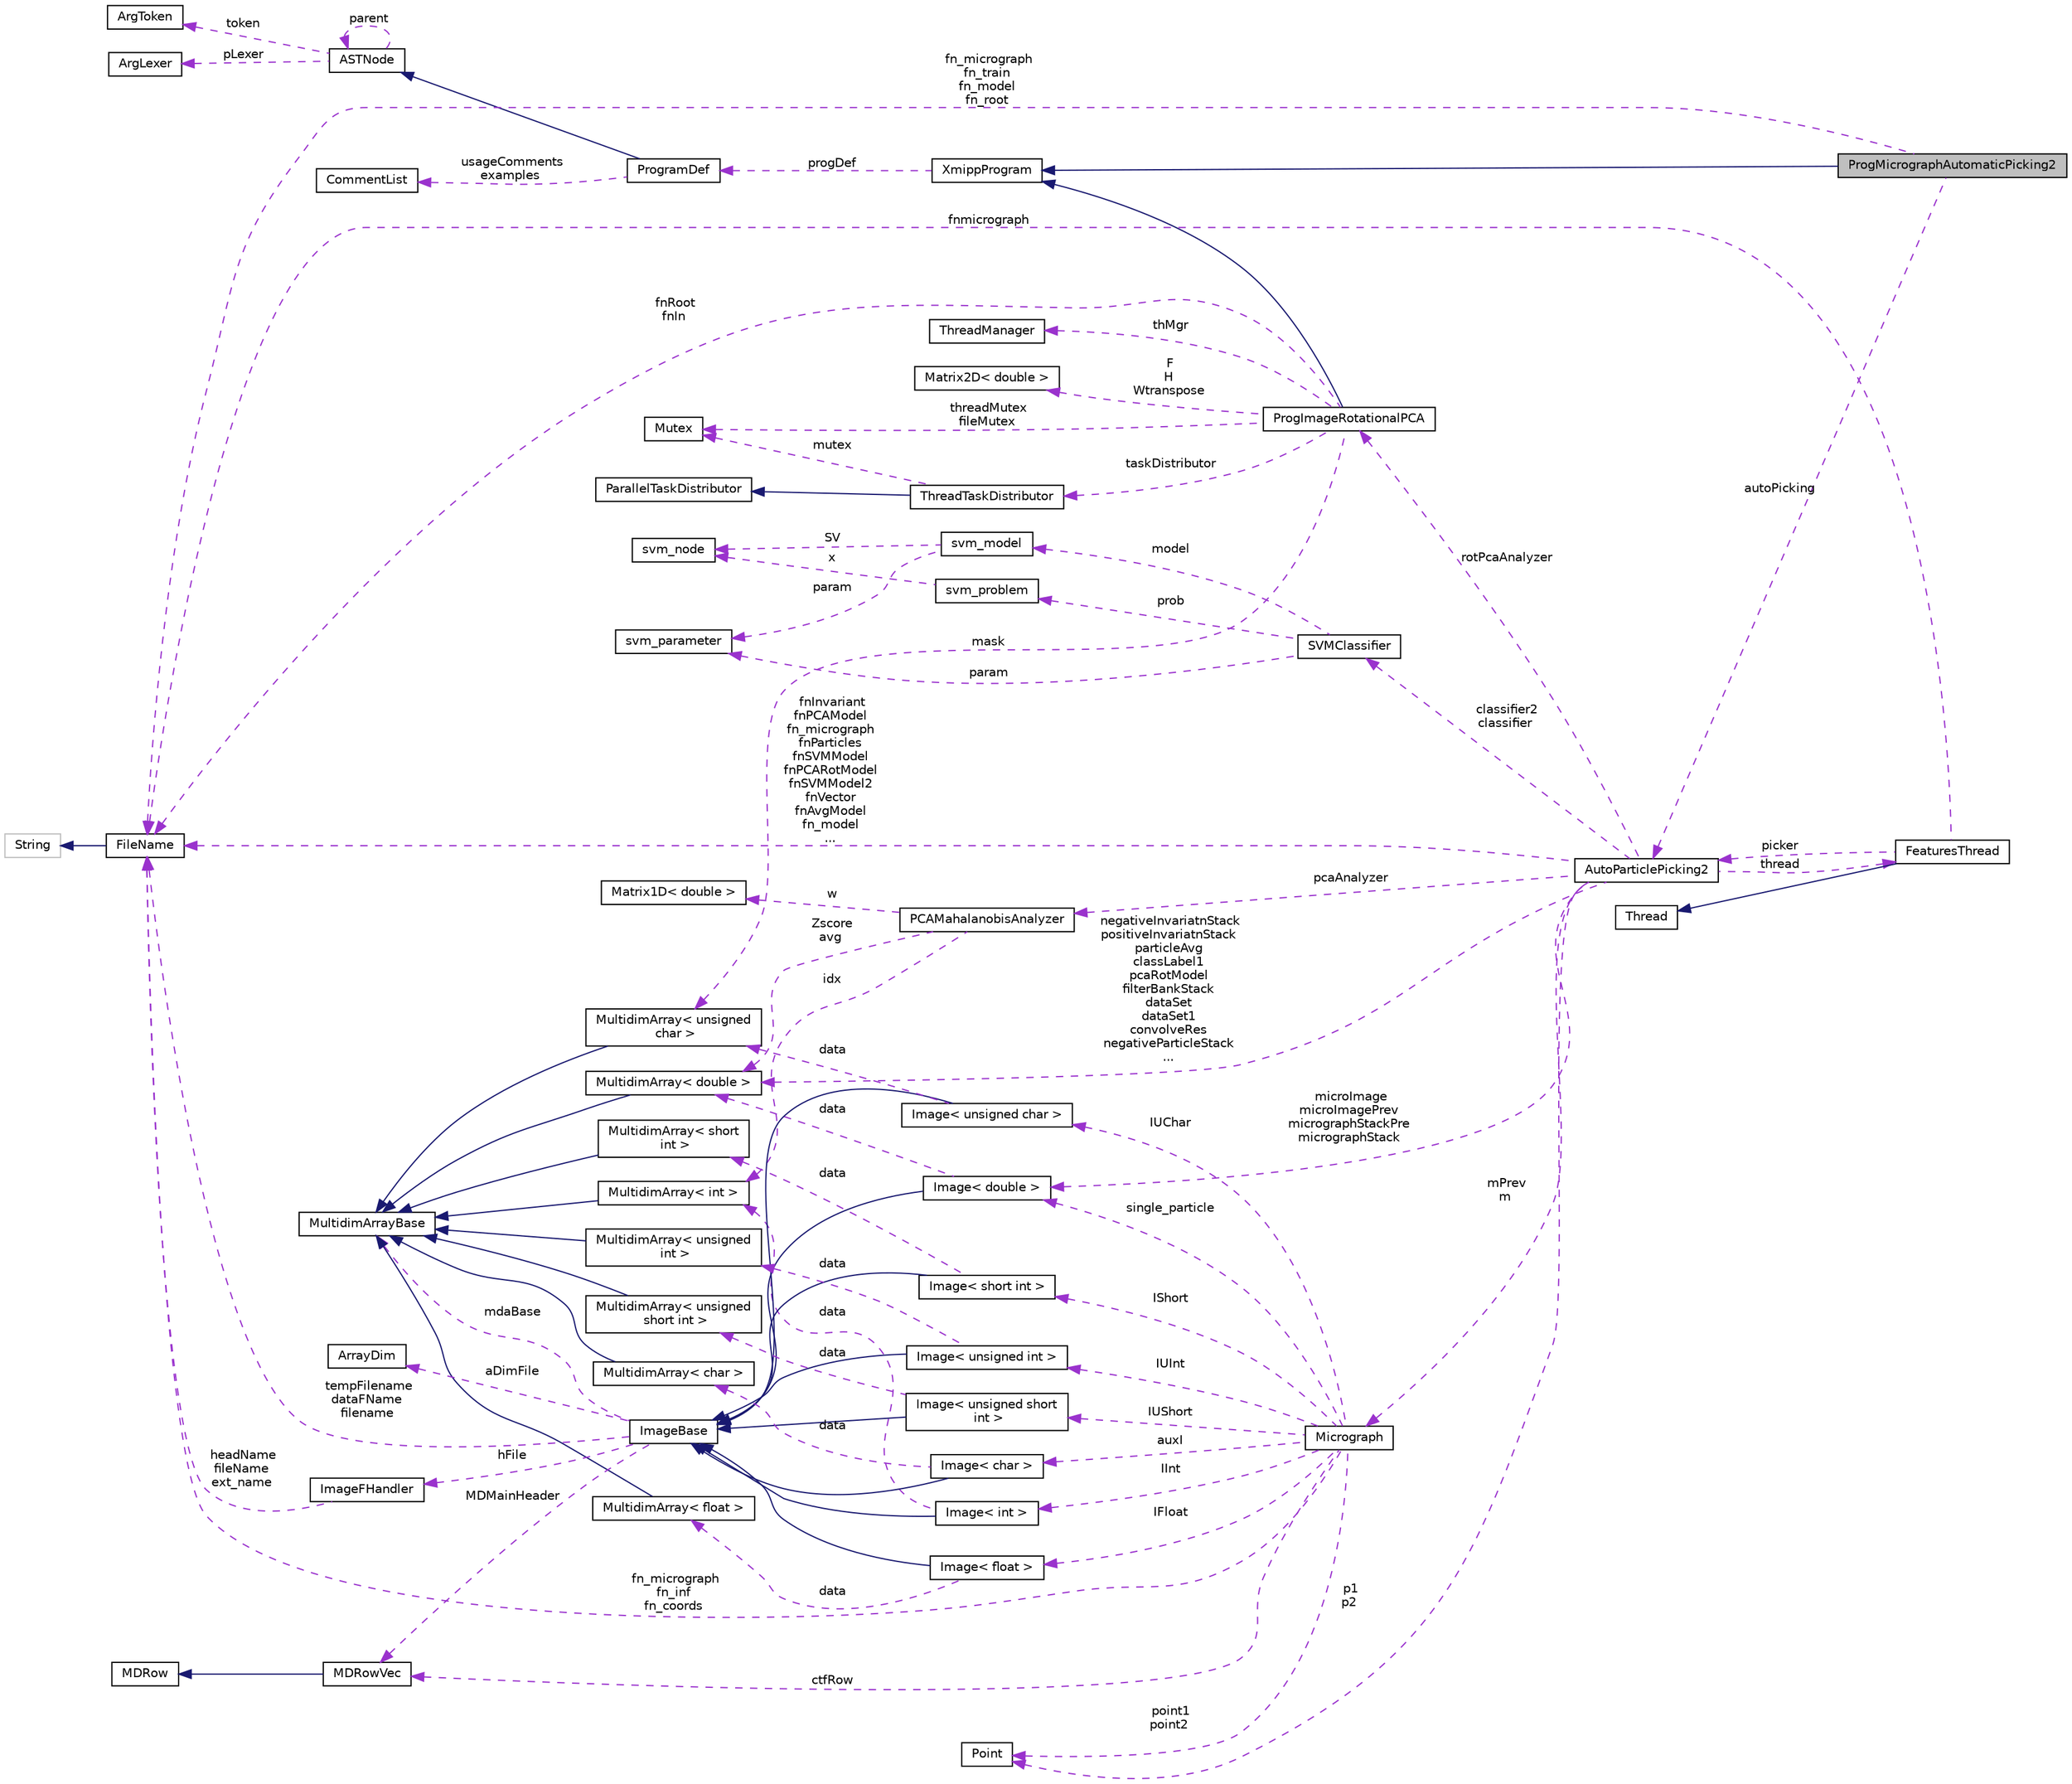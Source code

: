 digraph "ProgMicrographAutomaticPicking2"
{
  edge [fontname="Helvetica",fontsize="10",labelfontname="Helvetica",labelfontsize="10"];
  node [fontname="Helvetica",fontsize="10",shape=record];
  rankdir="LR";
  Node2 [label="ProgMicrographAutomaticPicking2",height=0.2,width=0.4,color="black", fillcolor="grey75", style="filled", fontcolor="black"];
  Node3 -> Node2 [dir="back",color="midnightblue",fontsize="10",style="solid",fontname="Helvetica"];
  Node3 [label="XmippProgram",height=0.2,width=0.4,color="black", fillcolor="white", style="filled",URL="$classXmippProgram.html"];
  Node4 -> Node3 [dir="back",color="darkorchid3",fontsize="10",style="dashed",label=" progDef" ,fontname="Helvetica"];
  Node4 [label="ProgramDef",height=0.2,width=0.4,color="black", fillcolor="white", style="filled",URL="$classProgramDef.html"];
  Node5 -> Node4 [dir="back",color="midnightblue",fontsize="10",style="solid",fontname="Helvetica"];
  Node5 [label="ASTNode",height=0.2,width=0.4,color="black", fillcolor="white", style="filled",URL="$classASTNode.html"];
  Node6 -> Node5 [dir="back",color="darkorchid3",fontsize="10",style="dashed",label=" token" ,fontname="Helvetica"];
  Node6 [label="ArgToken",height=0.2,width=0.4,color="black", fillcolor="white", style="filled",URL="$classArgToken.html"];
  Node7 -> Node5 [dir="back",color="darkorchid3",fontsize="10",style="dashed",label=" pLexer" ,fontname="Helvetica"];
  Node7 [label="ArgLexer",height=0.2,width=0.4,color="black", fillcolor="white", style="filled",URL="$classArgLexer.html"];
  Node5 -> Node5 [dir="back",color="darkorchid3",fontsize="10",style="dashed",label=" parent" ,fontname="Helvetica"];
  Node8 -> Node4 [dir="back",color="darkorchid3",fontsize="10",style="dashed",label=" usageComments\nexamples" ,fontname="Helvetica"];
  Node8 [label="CommentList",height=0.2,width=0.4,color="black", fillcolor="white", style="filled",URL="$classCommentList.html"];
  Node9 -> Node2 [dir="back",color="darkorchid3",fontsize="10",style="dashed",label=" autoPicking" ,fontname="Helvetica"];
  Node9 [label="AutoParticlePicking2",height=0.2,width=0.4,color="black", fillcolor="white", style="filled",URL="$classAutoParticlePicking2.html"];
  Node10 -> Node9 [dir="back",color="darkorchid3",fontsize="10",style="dashed",label=" pcaAnalyzer" ,fontname="Helvetica"];
  Node10 [label="PCAMahalanobisAnalyzer",height=0.2,width=0.4,color="black", fillcolor="white", style="filled",URL="$classPCAMahalanobisAnalyzer.html"];
  Node11 -> Node10 [dir="back",color="darkorchid3",fontsize="10",style="dashed",label=" w" ,fontname="Helvetica"];
  Node11 [label="Matrix1D\< double \>",height=0.2,width=0.4,color="black", fillcolor="white", style="filled",URL="$classMatrix1D.html"];
  Node12 -> Node10 [dir="back",color="darkorchid3",fontsize="10",style="dashed",label=" Zscore\navg" ,fontname="Helvetica"];
  Node12 [label="MultidimArray\< double \>",height=0.2,width=0.4,color="black", fillcolor="white", style="filled",URL="$classMultidimArray.html"];
  Node13 -> Node12 [dir="back",color="midnightblue",fontsize="10",style="solid",fontname="Helvetica"];
  Node13 [label="MultidimArrayBase",height=0.2,width=0.4,color="black", fillcolor="white", style="filled",URL="$classMultidimArrayBase.html"];
  Node14 -> Node10 [dir="back",color="darkorchid3",fontsize="10",style="dashed",label=" idx" ,fontname="Helvetica"];
  Node14 [label="MultidimArray\< int \>",height=0.2,width=0.4,color="black", fillcolor="white", style="filled",URL="$classMultidimArray.html"];
  Node13 -> Node14 [dir="back",color="midnightblue",fontsize="10",style="solid",fontname="Helvetica"];
  Node15 -> Node9 [dir="back",color="darkorchid3",fontsize="10",style="dashed",label=" thread" ,fontname="Helvetica"];
  Node15 [label="FeaturesThread",height=0.2,width=0.4,color="black", fillcolor="white", style="filled",URL="$classFeaturesThread.html"];
  Node16 -> Node15 [dir="back",color="midnightblue",fontsize="10",style="solid",fontname="Helvetica"];
  Node16 [label="Thread",height=0.2,width=0.4,color="black", fillcolor="white", style="filled",URL="$classThread.html"];
  Node9 -> Node15 [dir="back",color="darkorchid3",fontsize="10",style="dashed",label=" picker" ,fontname="Helvetica"];
  Node17 -> Node15 [dir="back",color="darkorchid3",fontsize="10",style="dashed",label=" fnmicrograph" ,fontname="Helvetica"];
  Node17 [label="FileName",height=0.2,width=0.4,color="black", fillcolor="white", style="filled",URL="$classFileName.html"];
  Node18 -> Node17 [dir="back",color="midnightblue",fontsize="10",style="solid",fontname="Helvetica"];
  Node18 [label="String",height=0.2,width=0.4,color="grey75", fillcolor="white", style="filled"];
  Node19 -> Node9 [dir="back",color="darkorchid3",fontsize="10",style="dashed",label=" classifier2\nclassifier" ,fontname="Helvetica"];
  Node19 [label="SVMClassifier",height=0.2,width=0.4,color="black", fillcolor="white", style="filled",URL="$classSVMClassifier.html"];
  Node20 -> Node19 [dir="back",color="darkorchid3",fontsize="10",style="dashed",label=" prob" ,fontname="Helvetica"];
  Node20 [label="svm_problem",height=0.2,width=0.4,color="black", fillcolor="white", style="filled",URL="$structsvm__problem.html"];
  Node21 -> Node20 [dir="back",color="darkorchid3",fontsize="10",style="dashed",label=" x" ,fontname="Helvetica"];
  Node21 [label="svm_node",height=0.2,width=0.4,color="black", fillcolor="white", style="filled",URL="$structsvm__node.html"];
  Node22 -> Node19 [dir="back",color="darkorchid3",fontsize="10",style="dashed",label=" model" ,fontname="Helvetica"];
  Node22 [label="svm_model",height=0.2,width=0.4,color="black", fillcolor="white", style="filled",URL="$structsvm__model.html"];
  Node21 -> Node22 [dir="back",color="darkorchid3",fontsize="10",style="dashed",label=" SV" ,fontname="Helvetica"];
  Node23 -> Node22 [dir="back",color="darkorchid3",fontsize="10",style="dashed",label=" param" ,fontname="Helvetica"];
  Node23 [label="svm_parameter",height=0.2,width=0.4,color="black", fillcolor="white", style="filled",URL="$structsvm__parameter.html"];
  Node23 -> Node19 [dir="back",color="darkorchid3",fontsize="10",style="dashed",label=" param" ,fontname="Helvetica"];
  Node24 -> Node9 [dir="back",color="darkorchid3",fontsize="10",style="dashed",label=" mPrev\nm" ,fontname="Helvetica"];
  Node24 [label="Micrograph",height=0.2,width=0.4,color="black", fillcolor="white", style="filled",URL="$classMicrograph.html"];
  Node25 -> Node24 [dir="back",color="darkorchid3",fontsize="10",style="dashed",label=" auxI" ,fontname="Helvetica"];
  Node25 [label="Image\< char \>",height=0.2,width=0.4,color="black", fillcolor="white", style="filled",URL="$classImage.html"];
  Node26 -> Node25 [dir="back",color="midnightblue",fontsize="10",style="solid",fontname="Helvetica"];
  Node26 [label="ImageBase",height=0.2,width=0.4,color="black", fillcolor="white", style="filled",URL="$classImageBase.html",tooltip="Image base class. "];
  Node13 -> Node26 [dir="back",color="darkorchid3",fontsize="10",style="dashed",label=" mdaBase" ,fontname="Helvetica"];
  Node27 -> Node26 [dir="back",color="darkorchid3",fontsize="10",style="dashed",label=" MDMainHeader" ,fontname="Helvetica"];
  Node27 [label="MDRowVec",height=0.2,width=0.4,color="black", fillcolor="white", style="filled",URL="$classMDRowVec.html"];
  Node28 -> Node27 [dir="back",color="midnightblue",fontsize="10",style="solid",fontname="Helvetica"];
  Node28 [label="MDRow",height=0.2,width=0.4,color="black", fillcolor="white", style="filled",URL="$classMDRow.html"];
  Node29 -> Node26 [dir="back",color="darkorchid3",fontsize="10",style="dashed",label=" hFile" ,fontname="Helvetica"];
  Node29 [label="ImageFHandler",height=0.2,width=0.4,color="black", fillcolor="white", style="filled",URL="$structImageFHandler.html"];
  Node17 -> Node29 [dir="back",color="darkorchid3",fontsize="10",style="dashed",label=" headName\nfileName\next_name" ,fontname="Helvetica"];
  Node30 -> Node26 [dir="back",color="darkorchid3",fontsize="10",style="dashed",label=" aDimFile" ,fontname="Helvetica"];
  Node30 [label="ArrayDim",height=0.2,width=0.4,color="black", fillcolor="white", style="filled",URL="$structArrayDim.html"];
  Node17 -> Node26 [dir="back",color="darkorchid3",fontsize="10",style="dashed",label=" tempFilename\ndataFName\nfilename" ,fontname="Helvetica"];
  Node31 -> Node25 [dir="back",color="darkorchid3",fontsize="10",style="dashed",label=" data" ,fontname="Helvetica"];
  Node31 [label="MultidimArray\< char \>",height=0.2,width=0.4,color="black", fillcolor="white", style="filled",URL="$classMultidimArray.html"];
  Node13 -> Node31 [dir="back",color="midnightblue",fontsize="10",style="solid",fontname="Helvetica"];
  Node32 -> Node24 [dir="back",color="darkorchid3",fontsize="10",style="dashed",label=" IFloat" ,fontname="Helvetica"];
  Node32 [label="Image\< float \>",height=0.2,width=0.4,color="black", fillcolor="white", style="filled",URL="$classImage.html"];
  Node26 -> Node32 [dir="back",color="midnightblue",fontsize="10",style="solid",fontname="Helvetica"];
  Node33 -> Node32 [dir="back",color="darkorchid3",fontsize="10",style="dashed",label=" data" ,fontname="Helvetica"];
  Node33 [label="MultidimArray\< float \>",height=0.2,width=0.4,color="black", fillcolor="white", style="filled",URL="$classMultidimArray.html"];
  Node13 -> Node33 [dir="back",color="midnightblue",fontsize="10",style="solid",fontname="Helvetica"];
  Node34 -> Node24 [dir="back",color="darkorchid3",fontsize="10",style="dashed",label=" IUInt" ,fontname="Helvetica"];
  Node34 [label="Image\< unsigned int \>",height=0.2,width=0.4,color="black", fillcolor="white", style="filled",URL="$classImage.html"];
  Node26 -> Node34 [dir="back",color="midnightblue",fontsize="10",style="solid",fontname="Helvetica"];
  Node35 -> Node34 [dir="back",color="darkorchid3",fontsize="10",style="dashed",label=" data" ,fontname="Helvetica"];
  Node35 [label="MultidimArray\< unsigned\l int \>",height=0.2,width=0.4,color="black", fillcolor="white", style="filled",URL="$classMultidimArray.html"];
  Node13 -> Node35 [dir="back",color="midnightblue",fontsize="10",style="solid",fontname="Helvetica"];
  Node36 -> Node24 [dir="back",color="darkorchid3",fontsize="10",style="dashed",label=" IUShort" ,fontname="Helvetica"];
  Node36 [label="Image\< unsigned short\l int \>",height=0.2,width=0.4,color="black", fillcolor="white", style="filled",URL="$classImage.html"];
  Node26 -> Node36 [dir="back",color="midnightblue",fontsize="10",style="solid",fontname="Helvetica"];
  Node37 -> Node36 [dir="back",color="darkorchid3",fontsize="10",style="dashed",label=" data" ,fontname="Helvetica"];
  Node37 [label="MultidimArray\< unsigned\l short int \>",height=0.2,width=0.4,color="black", fillcolor="white", style="filled",URL="$classMultidimArray.html"];
  Node13 -> Node37 [dir="back",color="midnightblue",fontsize="10",style="solid",fontname="Helvetica"];
  Node38 -> Node24 [dir="back",color="darkorchid3",fontsize="10",style="dashed",label=" single_particle" ,fontname="Helvetica"];
  Node38 [label="Image\< double \>",height=0.2,width=0.4,color="black", fillcolor="white", style="filled",URL="$classImage.html"];
  Node26 -> Node38 [dir="back",color="midnightblue",fontsize="10",style="solid",fontname="Helvetica"];
  Node12 -> Node38 [dir="back",color="darkorchid3",fontsize="10",style="dashed",label=" data" ,fontname="Helvetica"];
  Node39 -> Node24 [dir="back",color="darkorchid3",fontsize="10",style="dashed",label=" IShort" ,fontname="Helvetica"];
  Node39 [label="Image\< short int \>",height=0.2,width=0.4,color="black", fillcolor="white", style="filled",URL="$classImage.html"];
  Node26 -> Node39 [dir="back",color="midnightblue",fontsize="10",style="solid",fontname="Helvetica"];
  Node40 -> Node39 [dir="back",color="darkorchid3",fontsize="10",style="dashed",label=" data" ,fontname="Helvetica"];
  Node40 [label="MultidimArray\< short\l int \>",height=0.2,width=0.4,color="black", fillcolor="white", style="filled",URL="$classMultidimArray.html"];
  Node13 -> Node40 [dir="back",color="midnightblue",fontsize="10",style="solid",fontname="Helvetica"];
  Node41 -> Node24 [dir="back",color="darkorchid3",fontsize="10",style="dashed",label=" point1\npoint2" ,fontname="Helvetica"];
  Node41 [label="Point",height=0.2,width=0.4,color="black", fillcolor="white", style="filled",URL="$structPoint.html"];
  Node42 -> Node24 [dir="back",color="darkorchid3",fontsize="10",style="dashed",label=" IInt" ,fontname="Helvetica"];
  Node42 [label="Image\< int \>",height=0.2,width=0.4,color="black", fillcolor="white", style="filled",URL="$classImage.html"];
  Node26 -> Node42 [dir="back",color="midnightblue",fontsize="10",style="solid",fontname="Helvetica"];
  Node14 -> Node42 [dir="back",color="darkorchid3",fontsize="10",style="dashed",label=" data" ,fontname="Helvetica"];
  Node27 -> Node24 [dir="back",color="darkorchid3",fontsize="10",style="dashed",label=" ctfRow" ,fontname="Helvetica"];
  Node43 -> Node24 [dir="back",color="darkorchid3",fontsize="10",style="dashed",label=" IUChar" ,fontname="Helvetica"];
  Node43 [label="Image\< unsigned char \>",height=0.2,width=0.4,color="black", fillcolor="white", style="filled",URL="$classImage.html"];
  Node26 -> Node43 [dir="back",color="midnightblue",fontsize="10",style="solid",fontname="Helvetica"];
  Node44 -> Node43 [dir="back",color="darkorchid3",fontsize="10",style="dashed",label=" data" ,fontname="Helvetica"];
  Node44 [label="MultidimArray\< unsigned\l char \>",height=0.2,width=0.4,color="black", fillcolor="white", style="filled",URL="$classMultidimArray.html"];
  Node13 -> Node44 [dir="back",color="midnightblue",fontsize="10",style="solid",fontname="Helvetica"];
  Node17 -> Node24 [dir="back",color="darkorchid3",fontsize="10",style="dashed",label=" fn_micrograph\nfn_inf\nfn_coords" ,fontname="Helvetica"];
  Node45 -> Node9 [dir="back",color="darkorchid3",fontsize="10",style="dashed",label=" rotPcaAnalyzer" ,fontname="Helvetica"];
  Node45 [label="ProgImageRotationalPCA",height=0.2,width=0.4,color="black", fillcolor="white", style="filled",URL="$classProgImageRotationalPCA.html"];
  Node3 -> Node45 [dir="back",color="midnightblue",fontsize="10",style="solid",fontname="Helvetica"];
  Node46 -> Node45 [dir="back",color="darkorchid3",fontsize="10",style="dashed",label=" F\nH\nWtranspose" ,fontname="Helvetica"];
  Node46 [label="Matrix2D\< double \>",height=0.2,width=0.4,color="black", fillcolor="white", style="filled",URL="$classMatrix2D.html"];
  Node47 -> Node45 [dir="back",color="darkorchid3",fontsize="10",style="dashed",label=" thMgr" ,fontname="Helvetica"];
  Node47 [label="ThreadManager",height=0.2,width=0.4,color="black", fillcolor="white", style="filled",URL="$classThreadManager.html"];
  Node48 -> Node45 [dir="back",color="darkorchid3",fontsize="10",style="dashed",label=" threadMutex\nfileMutex" ,fontname="Helvetica"];
  Node48 [label="Mutex",height=0.2,width=0.4,color="black", fillcolor="white", style="filled",URL="$classMutex.html"];
  Node49 -> Node45 [dir="back",color="darkorchid3",fontsize="10",style="dashed",label=" taskDistributor" ,fontname="Helvetica"];
  Node49 [label="ThreadTaskDistributor",height=0.2,width=0.4,color="black", fillcolor="white", style="filled",URL="$classThreadTaskDistributor.html"];
  Node50 -> Node49 [dir="back",color="midnightblue",fontsize="10",style="solid",fontname="Helvetica"];
  Node50 [label="ParallelTaskDistributor",height=0.2,width=0.4,color="black", fillcolor="white", style="filled",URL="$classParallelTaskDistributor.html"];
  Node48 -> Node49 [dir="back",color="darkorchid3",fontsize="10",style="dashed",label=" mutex" ,fontname="Helvetica"];
  Node44 -> Node45 [dir="back",color="darkorchid3",fontsize="10",style="dashed",label=" mask" ,fontname="Helvetica"];
  Node17 -> Node45 [dir="back",color="darkorchid3",fontsize="10",style="dashed",label=" fnRoot\nfnIn" ,fontname="Helvetica"];
  Node38 -> Node9 [dir="back",color="darkorchid3",fontsize="10",style="dashed",label=" microImage\nmicroImagePrev\nmicrographStackPre\nmicrographStack" ,fontname="Helvetica"];
  Node12 -> Node9 [dir="back",color="darkorchid3",fontsize="10",style="dashed",label=" negativeInvariatnStack\npositiveInvariatnStack\nparticleAvg\nclassLabel1\npcaRotModel\nfilterBankStack\ndataSet\ndataSet1\nconvolveRes\nnegativeParticleStack\n..." ,fontname="Helvetica"];
  Node41 -> Node9 [dir="back",color="darkorchid3",fontsize="10",style="dashed",label=" p1\np2" ,fontname="Helvetica"];
  Node17 -> Node9 [dir="back",color="darkorchid3",fontsize="10",style="dashed",label=" fnInvariant\nfnPCAModel\nfn_micrograph\nfnParticles\nfnSVMModel\nfnPCARotModel\nfnSVMModel2\nfnVector\nfnAvgModel\nfn_model\n..." ,fontname="Helvetica"];
  Node17 -> Node2 [dir="back",color="darkorchid3",fontsize="10",style="dashed",label=" fn_micrograph\nfn_train\nfn_model\nfn_root" ,fontname="Helvetica"];
}
